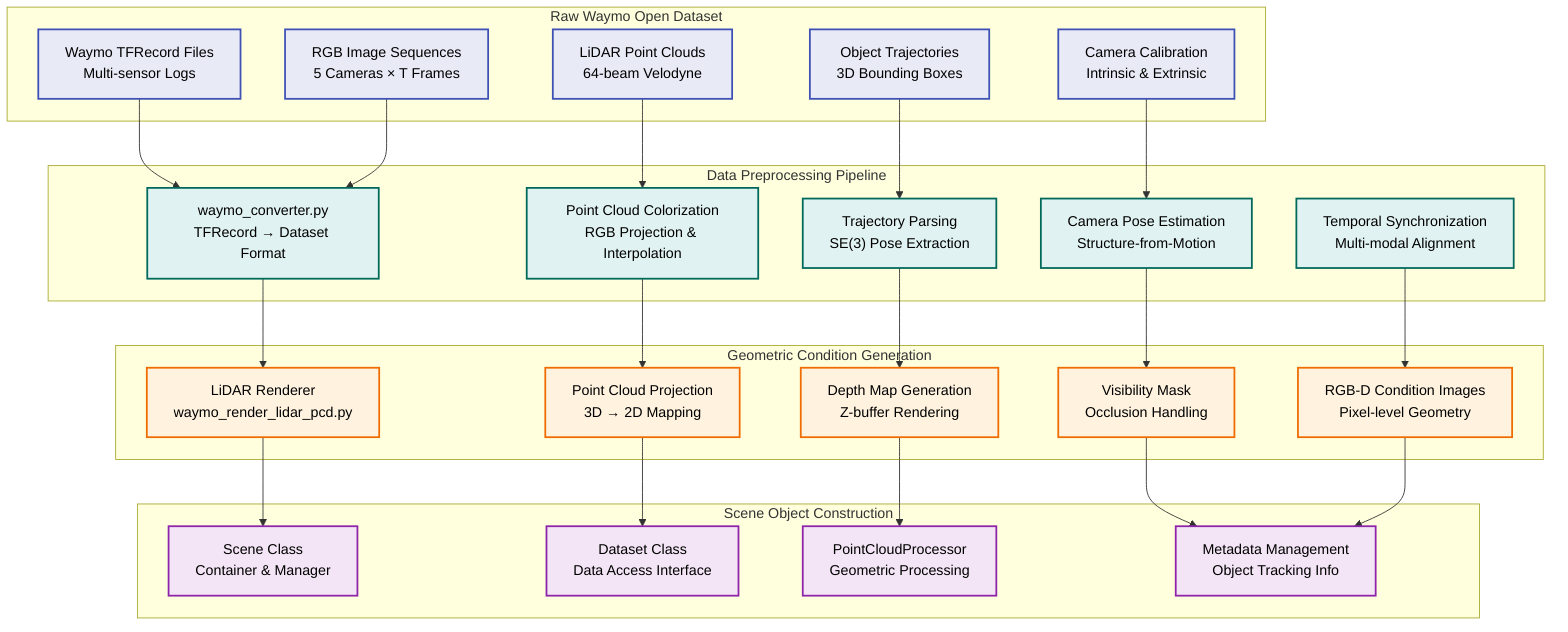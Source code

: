 flowchart TD
    subgraph RawData["Raw Waymo Open Dataset"]
        A["Waymo TFRecord Files<br/>Multi-sensor Logs"]
        B["RGB Image Sequences<br/>5 Cameras × T Frames"]
        C["LiDAR Point Clouds<br/>64-beam Velodyne"]
        D["Object Trajectories<br/>3D Bounding Boxes"]
        E["Camera Calibration<br/>Intrinsic & Extrinsic"]
    end
    
    subgraph Preprocessing["Data Preprocessing Pipeline"]
        F["waymo_converter.py<br/>TFRecord → Dataset Format"]
        G["Point Cloud Colorization<br/>RGB Projection & Interpolation"]
        H["Trajectory Parsing<br/>SE(3) Pose Extraction"]
        I["Camera Pose Estimation<br/>Structure-from-Motion"]
        J["Temporal Synchronization<br/>Multi-modal Alignment"]
    end
    
    subgraph ConditionGen["Geometric Condition Generation"]
        K["LiDAR Renderer<br/>waymo_render_lidar_pcd.py"]
        L["Point Cloud Projection<br/>3D → 2D Mapping"]
        M["Depth Map Generation<br/>Z-buffer Rendering"]
        N["Visibility Mask<br/>Occlusion Handling"]
        O["RGB-D Condition Images<br/>Pixel-level Geometry"]
    end
    
    subgraph SceneConstruction["Scene Object Construction"]
        P["Scene Class<br/>Container & Manager"]
        Q["Dataset Class<br/>Data Access Interface"]
        R["PointCloudProcessor<br/>Geometric Processing"]
        S["Metadata Management<br/>Object Tracking Info"]
    end
    
    A --> F
    B --> F
    C --> G
    D --> H
    E --> I
    
    F --> K
    G --> L
    H --> M
    I --> N
    J --> O
    
    K --> P
    L --> Q
    M --> R
    N --> S
    O --> S
    
    classDef rawStyle fill:#E8EAF6,stroke:#3F51B5,stroke-width:2px,color:#000000
    classDef preprocessStyle fill:#E0F2F1,stroke:#00695C,stroke-width:2px,color:#000000
    classDef conditionStyle fill:#FFF3E0,stroke:#EF6C00,stroke-width:2px,color:#000000
    classDef sceneStyle fill:#F3E5F5,stroke:#8E24AA,stroke-width:2px,color:#000000
    
    class A,B,C,D,E rawStyle
    class F,G,H,I,J preprocessStyle
    class K,L,M,N,O conditionStyle
    class P,Q,R,S sceneStyle